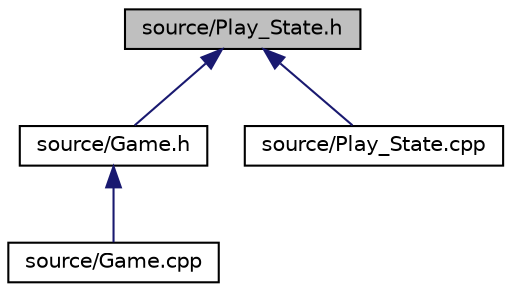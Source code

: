 digraph "source/Play_State.h"
{
  edge [fontname="Helvetica",fontsize="10",labelfontname="Helvetica",labelfontsize="10"];
  node [fontname="Helvetica",fontsize="10",shape=record];
  Node24 [label="source/Play_State.h",height=0.2,width=0.4,color="black", fillcolor="grey75", style="filled", fontcolor="black"];
  Node24 -> Node25 [dir="back",color="midnightblue",fontsize="10",style="solid"];
  Node25 [label="source/Game.h",height=0.2,width=0.4,color="black", fillcolor="white", style="filled",URL="$Game_8h.html"];
  Node25 -> Node26 [dir="back",color="midnightblue",fontsize="10",style="solid"];
  Node26 [label="source/Game.cpp",height=0.2,width=0.4,color="black", fillcolor="white", style="filled",URL="$Game_8cpp.html"];
  Node24 -> Node27 [dir="back",color="midnightblue",fontsize="10",style="solid"];
  Node27 [label="source/Play_State.cpp",height=0.2,width=0.4,color="black", fillcolor="white", style="filled",URL="$Play__State_8cpp.html"];
}
